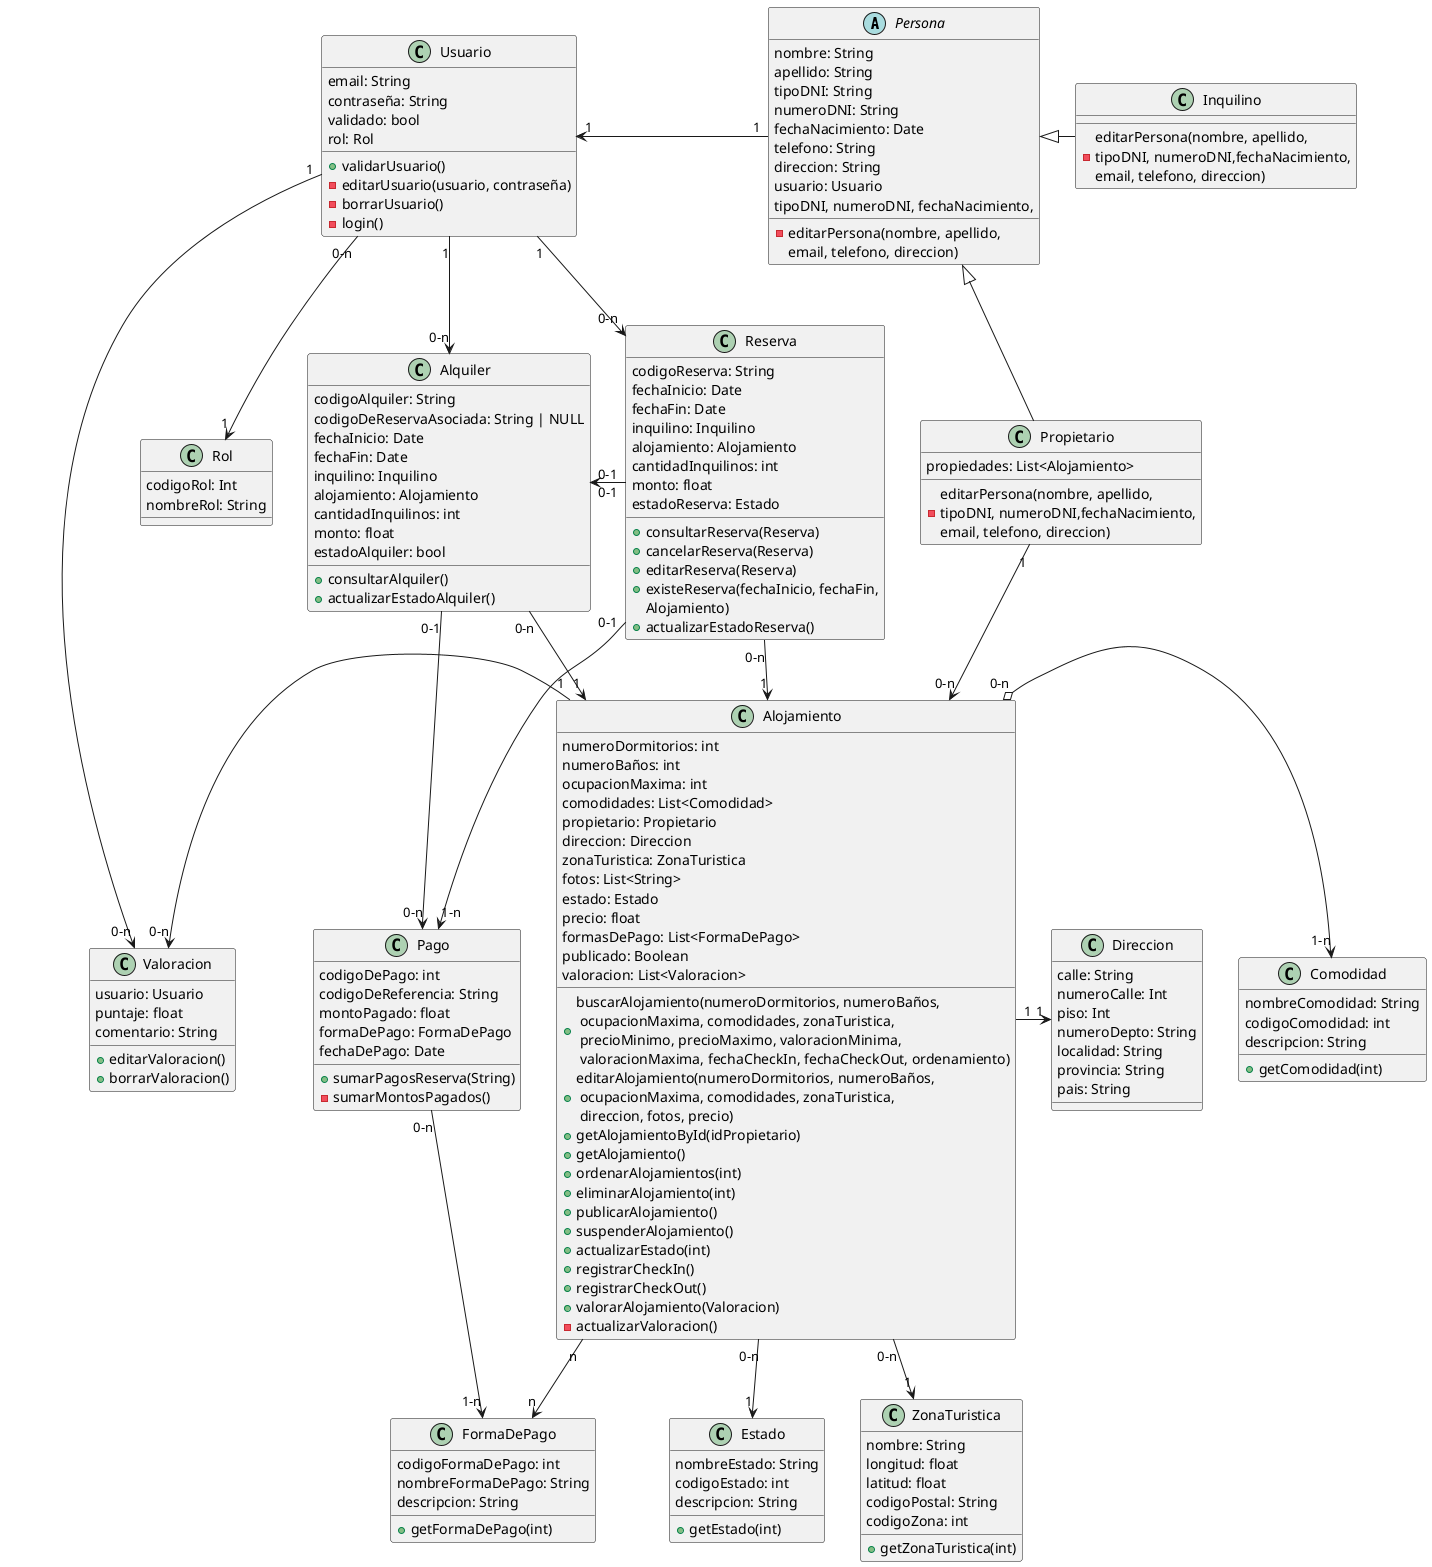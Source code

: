 @startuml EasyHome

abstract Persona {
    nombre: String
    apellido: String
    tipoDNI: String
    numeroDNI: String
    fechaNacimiento: Date
    telefono: String
    direccion: String
    usuario: Usuario
    -editarPersona(nombre, apellido, 
    tipoDNI, numeroDNI, fechaNacimiento, 
    email, telefono, direccion)
}

class Usuario {
    email: String
    contraseña: String
    validado: bool
    rol: Rol 
    +validarUsuario()
    -editarUsuario(usuario, contraseña)
    -borrarUsuario()
    -login()
}

class Rol {
    codigoRol: Int
    nombreRol: String
}

class Inquilino {
    -editarPersona(nombre, apellido,\ntipoDNI, numeroDNI,fechaNacimiento,\nemail, telefono, direccion)
}

class Propietario {
    propiedades: List<Alojamiento>
    -editarPersona(nombre, apellido,\ntipoDNI, numeroDNI,fechaNacimiento,\nemail, telefono, direccion)
}

class Alojamiento {
    numeroDormitorios: int
    numeroBaños: int
    ocupacionMaxima: int
    comodidades: List<Comodidad>
    propietario: Propietario
    direccion: Direccion
    zonaTuristica: ZonaTuristica
    fotos: List<String>
    estado: Estado
    precio: float
    formasDePago: List<FormaDePago>
    publicado: Boolean
    valoracion: List<Valoracion>
    +buscarAlojamiento(numeroDormitorios, numeroBaños,\n ocupacionMaxima, comodidades, zonaTuristica,\n precioMinimo, precioMaximo, valoracionMinima,\n valoracionMaxima, fechaCheckIn, fechaCheckOut, ordenamiento)
    +editarAlojamiento(numeroDormitorios, numeroBaños,\n ocupacionMaxima, comodidades, zonaTuristica,\n direccion, fotos, precio)
    +getAlojamientoById(idPropietario)
    +getAlojamiento()
    +ordenarAlojamientos(int)
    +eliminarAlojamiento(int)
    +publicarAlojamiento()
    +suspenderAlojamiento()
    +actualizarEstado(int)
    +registrarCheckIn()
    +registrarCheckOut()
    +valorarAlojamiento(Valoracion)
    -actualizarValoracion()
}

class Direccion {
    calle: String
    numeroCalle: Int
    piso: Int
    numeroDepto: String
    localidad: String
    provincia: String
    pais: String
}

class ZonaTuristica {
    nombre: String
    longitud: float
    latitud: float
    codigoPostal: String
    codigoZona: int
    +getZonaTuristica(int)
}

class Estado {
    nombreEstado: String
    codigoEstado: int
    descripcion: String
    +getEstado(int)
}

class Comodidad {
    nombreComodidad: String
    codigoComodidad: int
    descripcion: String
    +getComodidad(int)
}

class Reserva {
    codigoReserva: String
    fechaInicio: Date
    fechaFin: Date
    inquilino: Inquilino
    alojamiento: Alojamiento
    cantidadInquilinos: int
    monto: float
    estadoReserva: Estado
    +consultarReserva(Reserva)
    +cancelarReserva(Reserva)
    +editarReserva(Reserva)
    +existeReserva(fechaInicio, fechaFin, 
    Alojamiento)
    +actualizarEstadoReserva()
}

class Alquiler {
    codigoAlquiler: String
    codigoDeReservaAsociada: String | NULL
    fechaInicio: Date
    fechaFin: Date
    inquilino: Inquilino
    alojamiento: Alojamiento
    cantidadInquilinos: int
    monto: float
    estadoAlquiler: bool
    +consultarAlquiler()
    +actualizarEstadoAlquiler()
}

class Pago {
    codigoDePago: int
    codigoDeReferencia: String
    montoPagado: float
    formaDePago: FormaDePago
    fechaDePago: Date
    +sumarPagosReserva(String)
    -sumarMontosPagados()
}

class FormaDePago {
    codigoFormaDePago: int
    nombreFormaDePago: String
    descripcion: String
    +getFormaDePago(int)
}

class Valoracion {
    usuario: Usuario
    puntaje: float
    comentario: String
    +editarValoracion()
    +borrarValoracion()
}

Persona <|-right- Inquilino
Persona <|-down- Propietario

Persona "1" -left-> "1" Usuario

Alojamiento "0-n" <-left- "1" Propietario
Alojamiento "0-n" o-> "1-n" Comodidad
Alojamiento "0-n" --> "1" ZonaTuristica
Alojamiento "0-n" --> "1" Estado
Alojamiento "n" -->  "n" FormaDePago
Alojamiento "1" -left->  "0-n" Valoracion
Alojamiento "1" <-up- "0-n" Reserva
Alojamiento "1" <-up- "0-n" Alquiler
Alojamiento "1" -right-> "1" Direccion 

Usuario "1" --> "0-n" Reserva
Usuario "1" --> "0-n" Alquiler
Usuario "1" --> "0-n" Valoracion
Usuario "0-n" --> "1" Rol

Reserva "0-1" -left-> "0-1" Alquiler
Reserva "0-1" --> "1-n" Pago

Pago "0-n" --> "1-n" FormaDePago

Alquiler "0-1" --> "0-n" Pago

@enduml